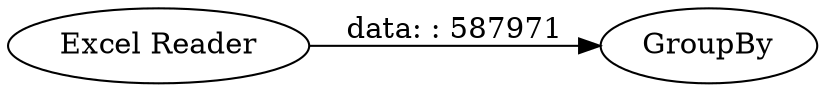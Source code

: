 digraph {
	"2575602361273337999_1" [label="Excel Reader"]
	"2575602361273337999_2" [label=GroupBy]
	"2575602361273337999_1" -> "2575602361273337999_2" [label="data: : 587971"]
	rankdir=LR
}
